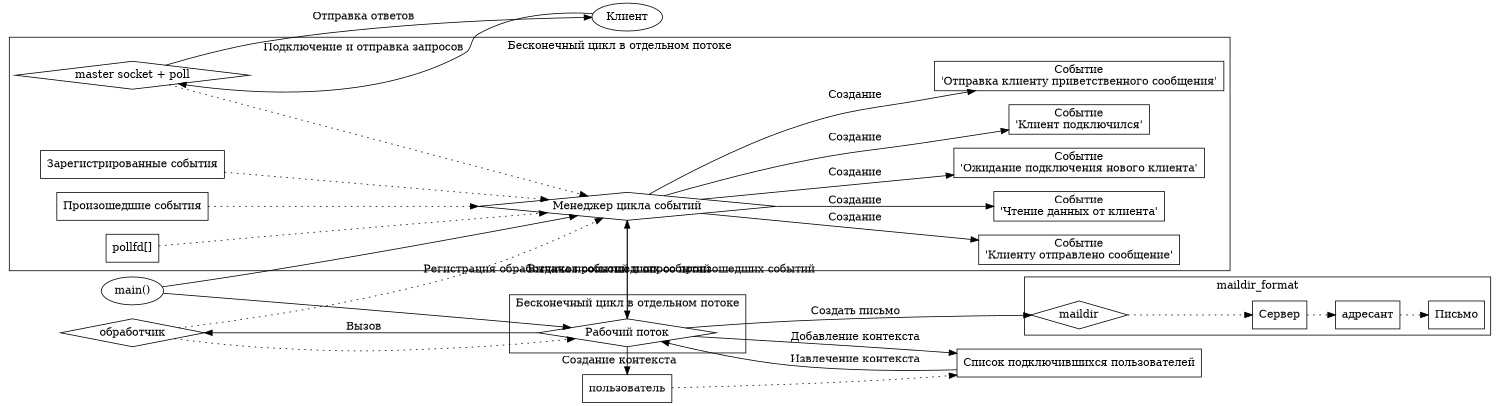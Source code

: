 digraph server {
rankdir = LR;
size="10,20";
  subgraph cluster_s1 {
    label="Бесконечный цикл в отдельном потоке";
    event_wait_client[shape="rect", label="Событие\n'Ожидание подключения нового клиента'"];
    event_client_connected[shape="rect", label="Событие\n'Клиент подключился'"];
    event_send_welcome_message[shape="rect", label="Событие\n'Отправка клиенту приветственного сообщения'"];
    event_was_send[shape="rect", label="Событие\n'Клиенту отправлено сообщение'"];
    event_socket_read[shape="rect", label="Событие\n'Чтение данных от клиента'"];
    
    event_loop[shape="diamond", label="Менеджер цикла событий"];
    registered_events[shape="rect", label="Зарегистрированные события"];
    occured_events[shape="rect", label="Произошедшие события"];
    pollfd[shape="rect", label="pollfd[]"];
    master_socket[shape="diamond", label="master socket + poll"];

    master_socket->event_loop[style=dotted];
    occured_events->event_loop[style=dotted];
    registered_events->event_loop[style=dotted];

    #event_wait_client->registered_events[style=dotted];
    #event_client_connected->registered_events[style=dotted]
    #event_send_welcome_message->registered_events[style=dotted]
    #event_was_send->registered_events[style=dotted];
    #event_socket_read->registered_events[style=dotted];


   # event_wait_client->occured_events[style=dotted];
    #event_client_connected->occured_events[style=dotted]
   # event_send_welcome_message->occured_events[style=dotted]
   #event_was_send->occured_events[style=dotted];
   # event_socket_read->occured_events[style=dotted];

    event_loop->event_wait_client[label="Создание"]
    event_loop->event_client_connected[label="Создание"]
    event_loop->event_send_welcome_message[label="Создание"]
    event_loop->event_was_send[label="Создание"]
    event_loop->event_socket_read[label="Создание"]

    pollfd->event_loop[style=dotted]

  }


  subgraph cluster_s2 {
    label="Бесконечный цикл в отдельном потоке";
    worker[shape="diamond", label="Рабочий поток"];
  }

  subgraph cluster_s3 {
    label="maildir_format";
    md[label="maildir", shape="diamond"];
    user_md[shape="rect", label="адресант"];
    server_md[shape="rect", label="Cервер"];
    mails_md[shape="rect", label="Письмо"]
    
    md->server_md[style=dotted]
    server_md->user_md[style=dotted]
    user_md->mails_md[style=dotted]
  }

  handler[shape="diamond", label="обработчик"];

  main[label="main()"];
  main->event_loop[ltail=cluster_s1]
  main->worker[ltail=cluster_s2]
  client[label="Клиент"];
  client->master_socket[label="Подключение и отправка запросов"]
  master_socket->client[label="Отправка ответов"]
  user[shape="rect", label="пользователь"];
  users_list[shape="rect", label="Список подключившихся пользователей"];

  worker->user[label="Создание контекста"];
  user->users_list[style=dotted];
  worker->users_list[label="Добавление контекста"];
  users_list->worker[label="Извлечение контекста"];

  worker->event_loop[label="Регистрация обработчиков событий и опрос произошедших событий"];
  event_loop->worker[label="Выдача произошедших событий"]
  handler->worker[style=dotted];
  handler->event_loop[style=dotted];
  worker->handler[label="Вызов"];

  worker->md[label="Создать письмо"]

}